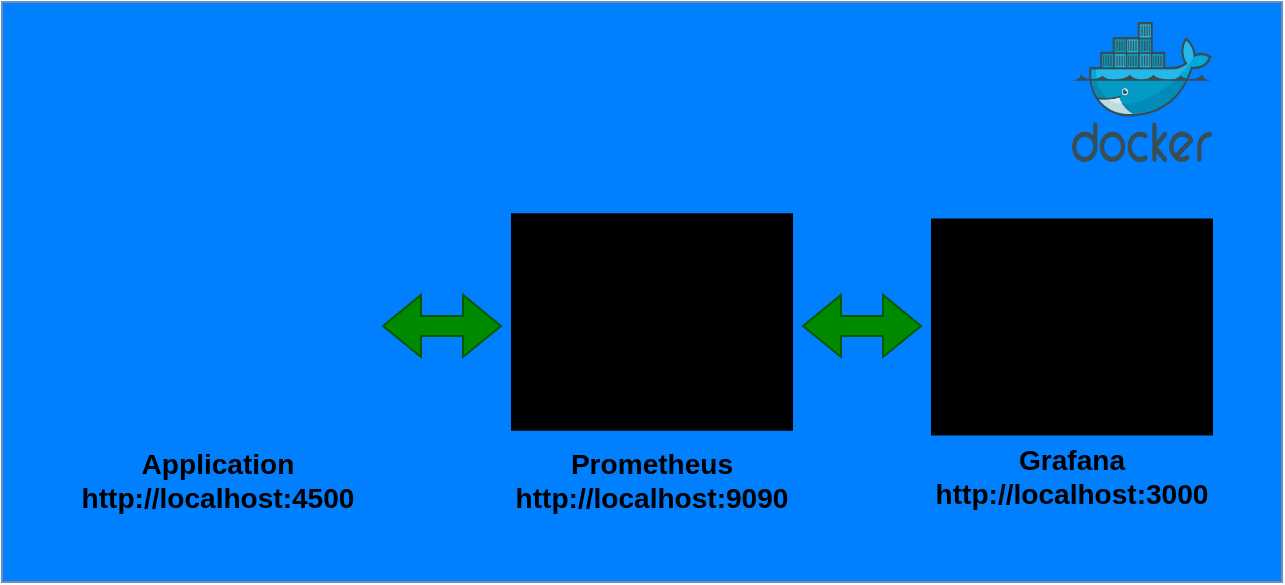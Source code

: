 <mxfile version="24.7.7">
  <diagram name="Page-1" id="myDiagram">
    <mxGraphModel dx="836" dy="434" grid="1" gridSize="10" guides="1" tooltips="1" connect="1" arrows="1" fold="1" page="1" pageScale="1" pageWidth="827" pageHeight="1169" math="0" shadow="0">
      <root>
        <mxCell id="0" />
        <mxCell id="1" parent="0" />
        <mxCell id="8A-E_Hlg5li_jr8y55Dv-8" value="" style="rounded=0;whiteSpace=wrap;html=1;fillColor=#007FFF;strokeColor=#6c8ebf;" vertex="1" parent="1">
          <mxGeometry x="60" y="70" width="640" height="290" as="geometry" />
        </mxCell>
        <mxCell id="2" value="" style="rounded=0;whiteSpace=wrap;html=1;fillColor=#FFFF00;strokeColor=#000000;shape=image;labelBackgroundColor=default;verticalAlign=top;verticalLabelPosition=bottom;sketch=0;aspect=fixed;points=[];image=img/lib/mscae/Docker.svg;" parent="1" vertex="1" connectable="0">
          <mxGeometry x="595" y="80" width="70" height="70" as="geometry" />
        </mxCell>
        <mxCell id="4" value="" style="rounded=0;whiteSpace=wrap;html=1;fillColor=#000000;strokeColor=#000000;" parent="1" vertex="1" connectable="0">
          <mxGeometry x="315" y="176.25" width="140" height="107.5" as="geometry" />
        </mxCell>
        <mxCell id="8A-E_Hlg5li_jr8y55Dv-10" value="" style="shape=image;verticalLabelPosition=bottom;labelBackgroundColor=default;verticalAlign=top;aspect=fixed;imageAspect=0;image=https://upload.wikimedia.org/wikipedia/commons/thumb/3/38/Prometheus_software_logo.svg/1200px-Prometheus_software_logo.svg.png;" vertex="1" parent="1">
          <mxGeometry x="346.27" y="194.09" width="77.46" height="76.82" as="geometry" />
        </mxCell>
        <mxCell id="8A-E_Hlg5li_jr8y55Dv-11" value="&lt;h3&gt;&lt;span style=&quot;text-wrap: nowrap;&quot;&gt;Prometheus&lt;br&gt;&lt;/span&gt;&lt;span style=&quot;text-wrap: nowrap;&quot;&gt;http://localhost:9090&lt;/span&gt;&lt;/h3&gt;" style="text;html=1;align=center;verticalAlign=middle;whiteSpace=wrap;rounded=0;" vertex="1" parent="1">
          <mxGeometry x="350" y="293.75" width="70" height="30" as="geometry" />
        </mxCell>
        <mxCell id="8A-E_Hlg5li_jr8y55Dv-18" value="" style="shape=flexArrow;endArrow=classic;startArrow=classic;html=1;rounded=0;fillColor=#008a00;fillStyle=solid;strokeColor=#005700;" edge="1" parent="1">
          <mxGeometry width="100" height="100" relative="1" as="geometry">
            <mxPoint x="250" y="231.97" as="sourcePoint" />
            <mxPoint x="310" y="231.97" as="targetPoint" />
          </mxGeometry>
        </mxCell>
        <mxCell id="8A-E_Hlg5li_jr8y55Dv-21" value="" style="shape=flexArrow;endArrow=classic;startArrow=classic;html=1;rounded=0;fillColor=#008a00;fillStyle=solid;strokeColor=#005700;" edge="1" parent="1">
          <mxGeometry width="100" height="100" relative="1" as="geometry">
            <mxPoint x="460" y="231.97" as="sourcePoint" />
            <mxPoint x="520" y="231.97" as="targetPoint" />
          </mxGeometry>
        </mxCell>
        <mxCell id="8A-E_Hlg5li_jr8y55Dv-23" value="&lt;h3&gt;&lt;span style=&quot;text-wrap: nowrap;&quot;&gt;Grafana&lt;br&gt;&lt;/span&gt;&lt;span style=&quot;text-wrap: nowrap;&quot;&gt;http://localhost:3000&lt;/span&gt;&lt;/h3&gt;&lt;div&gt;&lt;span style=&quot;text-wrap: nowrap;&quot;&gt;&lt;br&gt;&lt;/span&gt;&lt;/div&gt;" style="text;html=1;align=center;verticalAlign=middle;whiteSpace=wrap;rounded=0;" vertex="1" parent="1">
          <mxGeometry x="560" y="300" width="70" height="30" as="geometry" />
        </mxCell>
        <mxCell id="8A-E_Hlg5li_jr8y55Dv-24" value="&lt;h3&gt;&lt;span style=&quot;text-wrap: nowrap;&quot;&gt;Application&lt;br&gt;&lt;/span&gt;&lt;span style=&quot;text-wrap: nowrap;&quot;&gt;http://localhost:4500&lt;/span&gt;&lt;/h3&gt;" style="text;html=1;align=center;verticalAlign=middle;whiteSpace=wrap;rounded=0;" vertex="1" parent="1">
          <mxGeometry x="133.33" y="293.75" width="70" height="30" as="geometry" />
        </mxCell>
        <mxCell id="8A-E_Hlg5li_jr8y55Dv-9" value="" style="shape=image;verticalLabelPosition=bottom;labelBackgroundColor=default;verticalAlign=top;aspect=fixed;imageAspect=0;image=https://blog.appseed.us/content/images/2023/10/cover-flask.jpg;" vertex="1" parent="1">
          <mxGeometry x="95.0" y="176.25" width="146.66" height="110" as="geometry" />
        </mxCell>
        <mxCell id="8A-E_Hlg5li_jr8y55Dv-32" value="" style="group" vertex="1" connectable="0" parent="1">
          <mxGeometry x="315" y="176.25" width="140" height="107.5" as="geometry" />
        </mxCell>
        <mxCell id="8A-E_Hlg5li_jr8y55Dv-30" value="" style="rounded=0;whiteSpace=wrap;html=1;fillColor=#000000;strokeColor=#000000;" vertex="1" connectable="0" parent="8A-E_Hlg5li_jr8y55Dv-32">
          <mxGeometry width="140" height="107.5" as="geometry" />
        </mxCell>
        <mxCell id="8A-E_Hlg5li_jr8y55Dv-31" value="" style="shape=image;verticalLabelPosition=bottom;labelBackgroundColor=default;verticalAlign=top;aspect=fixed;imageAspect=0;image=https://upload.wikimedia.org/wikipedia/commons/thumb/3/38/Prometheus_software_logo.svg/1200px-Prometheus_software_logo.svg.png;" vertex="1" parent="8A-E_Hlg5li_jr8y55Dv-32">
          <mxGeometry x="31.27" y="17.84" width="77.46" height="76.82" as="geometry" />
        </mxCell>
        <mxCell id="8A-E_Hlg5li_jr8y55Dv-33" value="" style="group" vertex="1" connectable="0" parent="1">
          <mxGeometry x="525" y="178.75" width="140" height="107.5" as="geometry" />
        </mxCell>
        <mxCell id="8A-E_Hlg5li_jr8y55Dv-15" value="" style="rounded=0;whiteSpace=wrap;html=1;fillColor=#000000;strokeColor=#000000;" vertex="1" connectable="0" parent="8A-E_Hlg5li_jr8y55Dv-33">
          <mxGeometry width="140" height="107.5" as="geometry" />
        </mxCell>
        <mxCell id="8A-E_Hlg5li_jr8y55Dv-14" value="" style="shape=image;verticalLabelPosition=bottom;labelBackgroundColor=default;verticalAlign=top;aspect=fixed;imageAspect=0;image=https://cdn.worldvectorlogo.com/logos/grafana.svg;" vertex="1" parent="8A-E_Hlg5li_jr8y55Dv-33">
          <mxGeometry x="32.16" y="11.7" width="75.68" height="84.09" as="geometry" />
        </mxCell>
      </root>
    </mxGraphModel>
  </diagram>
</mxfile>
